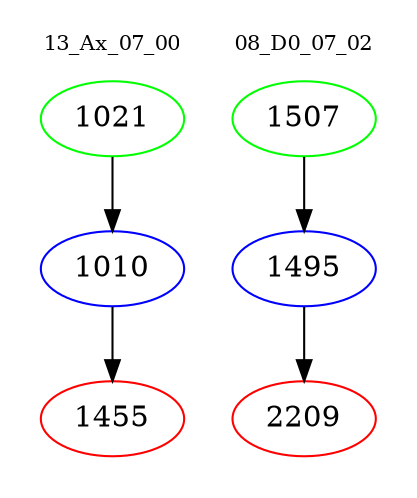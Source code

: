 digraph{
subgraph cluster_0 {
color = white
label = "13_Ax_07_00";
fontsize=10;
T0_1021 [label="1021", color="green"]
T0_1021 -> T0_1010 [color="black"]
T0_1010 [label="1010", color="blue"]
T0_1010 -> T0_1455 [color="black"]
T0_1455 [label="1455", color="red"]
}
subgraph cluster_1 {
color = white
label = "08_D0_07_02";
fontsize=10;
T1_1507 [label="1507", color="green"]
T1_1507 -> T1_1495 [color="black"]
T1_1495 [label="1495", color="blue"]
T1_1495 -> T1_2209 [color="black"]
T1_2209 [label="2209", color="red"]
}
}
